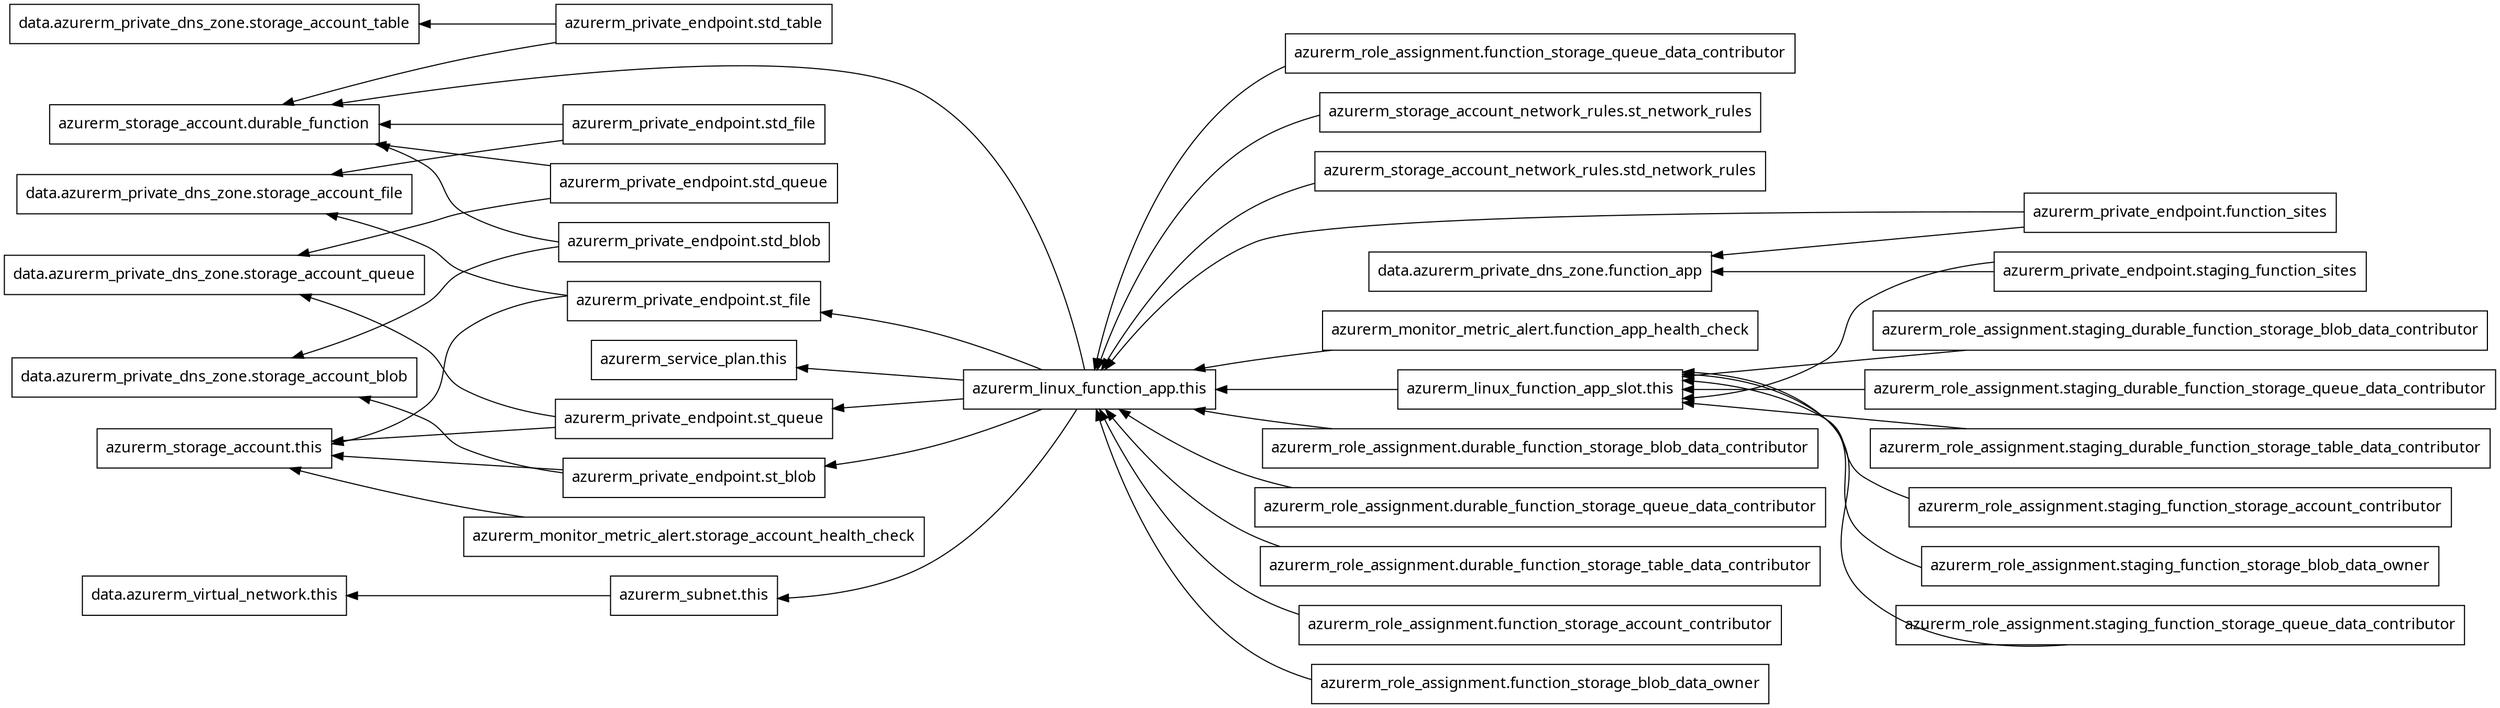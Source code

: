 digraph G {
  rankdir = "RL";
  node [shape = rect, fontname = "sans-serif"];
  "data.azurerm_private_dns_zone.function_app" [label="data.azurerm_private_dns_zone.function_app"];
  "data.azurerm_private_dns_zone.storage_account_blob" [label="data.azurerm_private_dns_zone.storage_account_blob"];
  "data.azurerm_private_dns_zone.storage_account_file" [label="data.azurerm_private_dns_zone.storage_account_file"];
  "data.azurerm_private_dns_zone.storage_account_queue" [label="data.azurerm_private_dns_zone.storage_account_queue"];
  "data.azurerm_private_dns_zone.storage_account_table" [label="data.azurerm_private_dns_zone.storage_account_table"];
  "data.azurerm_virtual_network.this" [label="data.azurerm_virtual_network.this"];
  "azurerm_linux_function_app.this" [label="azurerm_linux_function_app.this"];
  "azurerm_linux_function_app_slot.this" [label="azurerm_linux_function_app_slot.this"];
  "azurerm_monitor_metric_alert.function_app_health_check" [label="azurerm_monitor_metric_alert.function_app_health_check"];
  "azurerm_monitor_metric_alert.storage_account_health_check" [label="azurerm_monitor_metric_alert.storage_account_health_check"];
  "azurerm_private_endpoint.function_sites" [label="azurerm_private_endpoint.function_sites"];
  "azurerm_private_endpoint.st_blob" [label="azurerm_private_endpoint.st_blob"];
  "azurerm_private_endpoint.st_file" [label="azurerm_private_endpoint.st_file"];
  "azurerm_private_endpoint.st_queue" [label="azurerm_private_endpoint.st_queue"];
  "azurerm_private_endpoint.staging_function_sites" [label="azurerm_private_endpoint.staging_function_sites"];
  "azurerm_private_endpoint.std_blob" [label="azurerm_private_endpoint.std_blob"];
  "azurerm_private_endpoint.std_file" [label="azurerm_private_endpoint.std_file"];
  "azurerm_private_endpoint.std_queue" [label="azurerm_private_endpoint.std_queue"];
  "azurerm_private_endpoint.std_table" [label="azurerm_private_endpoint.std_table"];
  "azurerm_role_assignment.durable_function_storage_blob_data_contributor" [label="azurerm_role_assignment.durable_function_storage_blob_data_contributor"];
  "azurerm_role_assignment.durable_function_storage_queue_data_contributor" [label="azurerm_role_assignment.durable_function_storage_queue_data_contributor"];
  "azurerm_role_assignment.durable_function_storage_table_data_contributor" [label="azurerm_role_assignment.durable_function_storage_table_data_contributor"];
  "azurerm_role_assignment.function_storage_account_contributor" [label="azurerm_role_assignment.function_storage_account_contributor"];
  "azurerm_role_assignment.function_storage_blob_data_owner" [label="azurerm_role_assignment.function_storage_blob_data_owner"];
  "azurerm_role_assignment.function_storage_queue_data_contributor" [label="azurerm_role_assignment.function_storage_queue_data_contributor"];
  "azurerm_role_assignment.staging_durable_function_storage_blob_data_contributor" [label="azurerm_role_assignment.staging_durable_function_storage_blob_data_contributor"];
  "azurerm_role_assignment.staging_durable_function_storage_queue_data_contributor" [label="azurerm_role_assignment.staging_durable_function_storage_queue_data_contributor"];
  "azurerm_role_assignment.staging_durable_function_storage_table_data_contributor" [label="azurerm_role_assignment.staging_durable_function_storage_table_data_contributor"];
  "azurerm_role_assignment.staging_function_storage_account_contributor" [label="azurerm_role_assignment.staging_function_storage_account_contributor"];
  "azurerm_role_assignment.staging_function_storage_blob_data_owner" [label="azurerm_role_assignment.staging_function_storage_blob_data_owner"];
  "azurerm_role_assignment.staging_function_storage_queue_data_contributor" [label="azurerm_role_assignment.staging_function_storage_queue_data_contributor"];
  "azurerm_service_plan.this" [label="azurerm_service_plan.this"];
  "azurerm_storage_account.durable_function" [label="azurerm_storage_account.durable_function"];
  "azurerm_storage_account.this" [label="azurerm_storage_account.this"];
  "azurerm_storage_account_network_rules.st_network_rules" [label="azurerm_storage_account_network_rules.st_network_rules"];
  "azurerm_storage_account_network_rules.std_network_rules" [label="azurerm_storage_account_network_rules.std_network_rules"];
  "azurerm_subnet.this" [label="azurerm_subnet.this"];
  "azurerm_linux_function_app.this" -> "azurerm_private_endpoint.st_blob";
  "azurerm_linux_function_app.this" -> "azurerm_private_endpoint.st_file";
  "azurerm_linux_function_app.this" -> "azurerm_private_endpoint.st_queue";
  "azurerm_linux_function_app.this" -> "azurerm_service_plan.this";
  "azurerm_linux_function_app.this" -> "azurerm_storage_account.durable_function";
  "azurerm_linux_function_app.this" -> "azurerm_subnet.this";
  "azurerm_linux_function_app_slot.this" -> "azurerm_linux_function_app.this";
  "azurerm_monitor_metric_alert.function_app_health_check" -> "azurerm_linux_function_app.this";
  "azurerm_monitor_metric_alert.storage_account_health_check" -> "azurerm_storage_account.this";
  "azurerm_private_endpoint.function_sites" -> "data.azurerm_private_dns_zone.function_app";
  "azurerm_private_endpoint.function_sites" -> "azurerm_linux_function_app.this";
  "azurerm_private_endpoint.st_blob" -> "data.azurerm_private_dns_zone.storage_account_blob";
  "azurerm_private_endpoint.st_blob" -> "azurerm_storage_account.this";
  "azurerm_private_endpoint.st_file" -> "data.azurerm_private_dns_zone.storage_account_file";
  "azurerm_private_endpoint.st_file" -> "azurerm_storage_account.this";
  "azurerm_private_endpoint.st_queue" -> "data.azurerm_private_dns_zone.storage_account_queue";
  "azurerm_private_endpoint.st_queue" -> "azurerm_storage_account.this";
  "azurerm_private_endpoint.staging_function_sites" -> "data.azurerm_private_dns_zone.function_app";
  "azurerm_private_endpoint.staging_function_sites" -> "azurerm_linux_function_app_slot.this";
  "azurerm_private_endpoint.std_blob" -> "data.azurerm_private_dns_zone.storage_account_blob";
  "azurerm_private_endpoint.std_blob" -> "azurerm_storage_account.durable_function";
  "azurerm_private_endpoint.std_file" -> "data.azurerm_private_dns_zone.storage_account_file";
  "azurerm_private_endpoint.std_file" -> "azurerm_storage_account.durable_function";
  "azurerm_private_endpoint.std_queue" -> "data.azurerm_private_dns_zone.storage_account_queue";
  "azurerm_private_endpoint.std_queue" -> "azurerm_storage_account.durable_function";
  "azurerm_private_endpoint.std_table" -> "data.azurerm_private_dns_zone.storage_account_table";
  "azurerm_private_endpoint.std_table" -> "azurerm_storage_account.durable_function";
  "azurerm_role_assignment.durable_function_storage_blob_data_contributor" -> "azurerm_linux_function_app.this";
  "azurerm_role_assignment.durable_function_storage_queue_data_contributor" -> "azurerm_linux_function_app.this";
  "azurerm_role_assignment.durable_function_storage_table_data_contributor" -> "azurerm_linux_function_app.this";
  "azurerm_role_assignment.function_storage_account_contributor" -> "azurerm_linux_function_app.this";
  "azurerm_role_assignment.function_storage_blob_data_owner" -> "azurerm_linux_function_app.this";
  "azurerm_role_assignment.function_storage_queue_data_contributor" -> "azurerm_linux_function_app.this";
  "azurerm_role_assignment.staging_durable_function_storage_blob_data_contributor" -> "azurerm_linux_function_app_slot.this";
  "azurerm_role_assignment.staging_durable_function_storage_queue_data_contributor" -> "azurerm_linux_function_app_slot.this";
  "azurerm_role_assignment.staging_durable_function_storage_table_data_contributor" -> "azurerm_linux_function_app_slot.this";
  "azurerm_role_assignment.staging_function_storage_account_contributor" -> "azurerm_linux_function_app_slot.this";
  "azurerm_role_assignment.staging_function_storage_blob_data_owner" -> "azurerm_linux_function_app_slot.this";
  "azurerm_role_assignment.staging_function_storage_queue_data_contributor" -> "azurerm_linux_function_app_slot.this";
  "azurerm_storage_account_network_rules.st_network_rules" -> "azurerm_linux_function_app.this";
  "azurerm_storage_account_network_rules.std_network_rules" -> "azurerm_linux_function_app.this";
  "azurerm_subnet.this" -> "data.azurerm_virtual_network.this";
}
